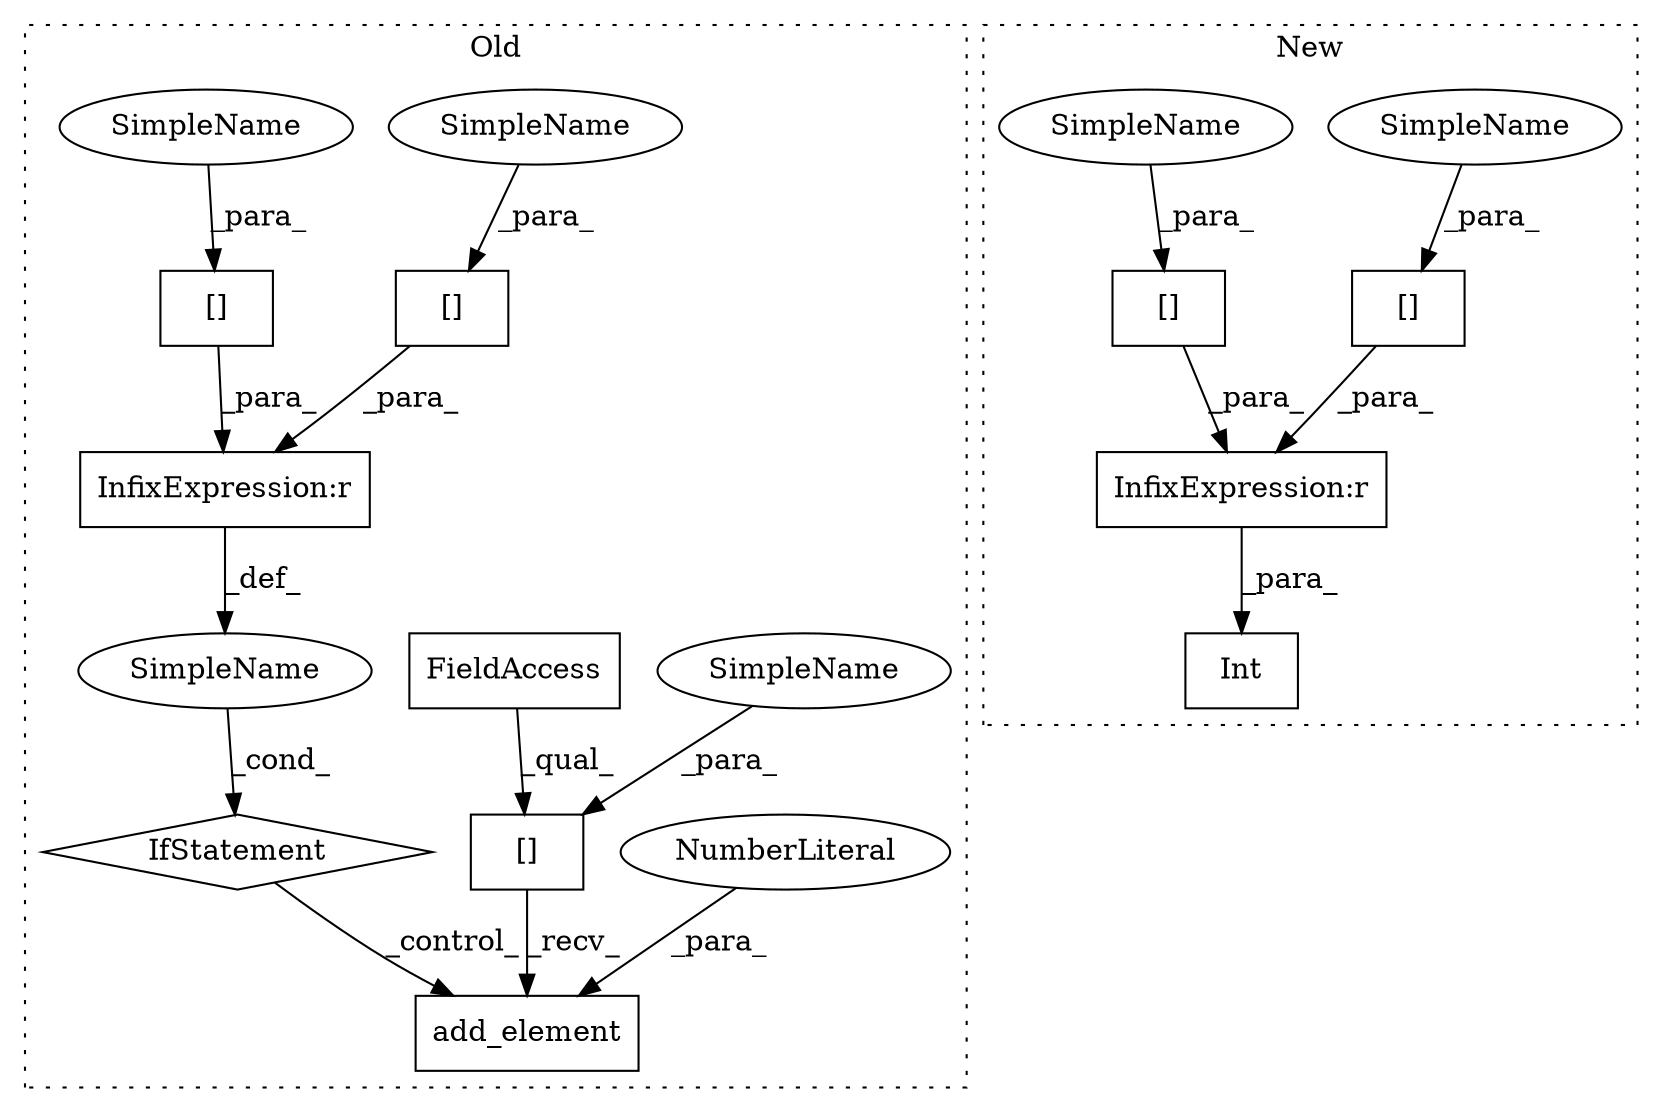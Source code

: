 digraph G {
subgraph cluster0 {
1 [label="add_element" a="32" s="3956,3969" l="12,1" shape="box"];
3 [label="InfixExpression:r" a="27" s="3903" l="4" shape="box"];
4 [label="[]" a="2" s="3933,3954" l="20,1" shape="box"];
6 [label="NumberLiteral" a="34" s="3968" l="1" shape="ellipse"];
7 [label="[]" a="2" s="3896,3902" l="5,1" shape="box"];
9 [label="FieldAccess" a="22" s="3933" l="19" shape="box"];
10 [label="[]" a="2" s="3907,3910" l="2,1" shape="box"];
11 [label="SimpleName" a="42" s="" l="" shape="ellipse"];
12 [label="IfStatement" a="25" s="3892,3911" l="4,2" shape="diamond"];
14 [label="SimpleName" a="42" s="3909" l="1" shape="ellipse"];
15 [label="SimpleName" a="42" s="3901" l="1" shape="ellipse"];
18 [label="SimpleName" a="42" s="3953" l="1" shape="ellipse"];
label = "Old";
style="dotted";
}
subgraph cluster1 {
2 [label="Int" a="32" s="3948,3967" l="4,1" shape="box"];
5 [label="InfixExpression:r" a="27" s="3959" l="4" shape="box"];
8 [label="[]" a="2" s="3952,3958" l="5,1" shape="box"];
13 [label="[]" a="2" s="3963,3966" l="2,1" shape="box"];
16 [label="SimpleName" a="42" s="3957" l="1" shape="ellipse"];
17 [label="SimpleName" a="42" s="3965" l="1" shape="ellipse"];
label = "New";
style="dotted";
}
3 -> 11 [label="_def_"];
4 -> 1 [label="_recv_"];
5 -> 2 [label="_para_"];
6 -> 1 [label="_para_"];
7 -> 3 [label="_para_"];
8 -> 5 [label="_para_"];
9 -> 4 [label="_qual_"];
10 -> 3 [label="_para_"];
11 -> 12 [label="_cond_"];
12 -> 1 [label="_control_"];
13 -> 5 [label="_para_"];
14 -> 10 [label="_para_"];
15 -> 7 [label="_para_"];
16 -> 8 [label="_para_"];
17 -> 13 [label="_para_"];
18 -> 4 [label="_para_"];
}